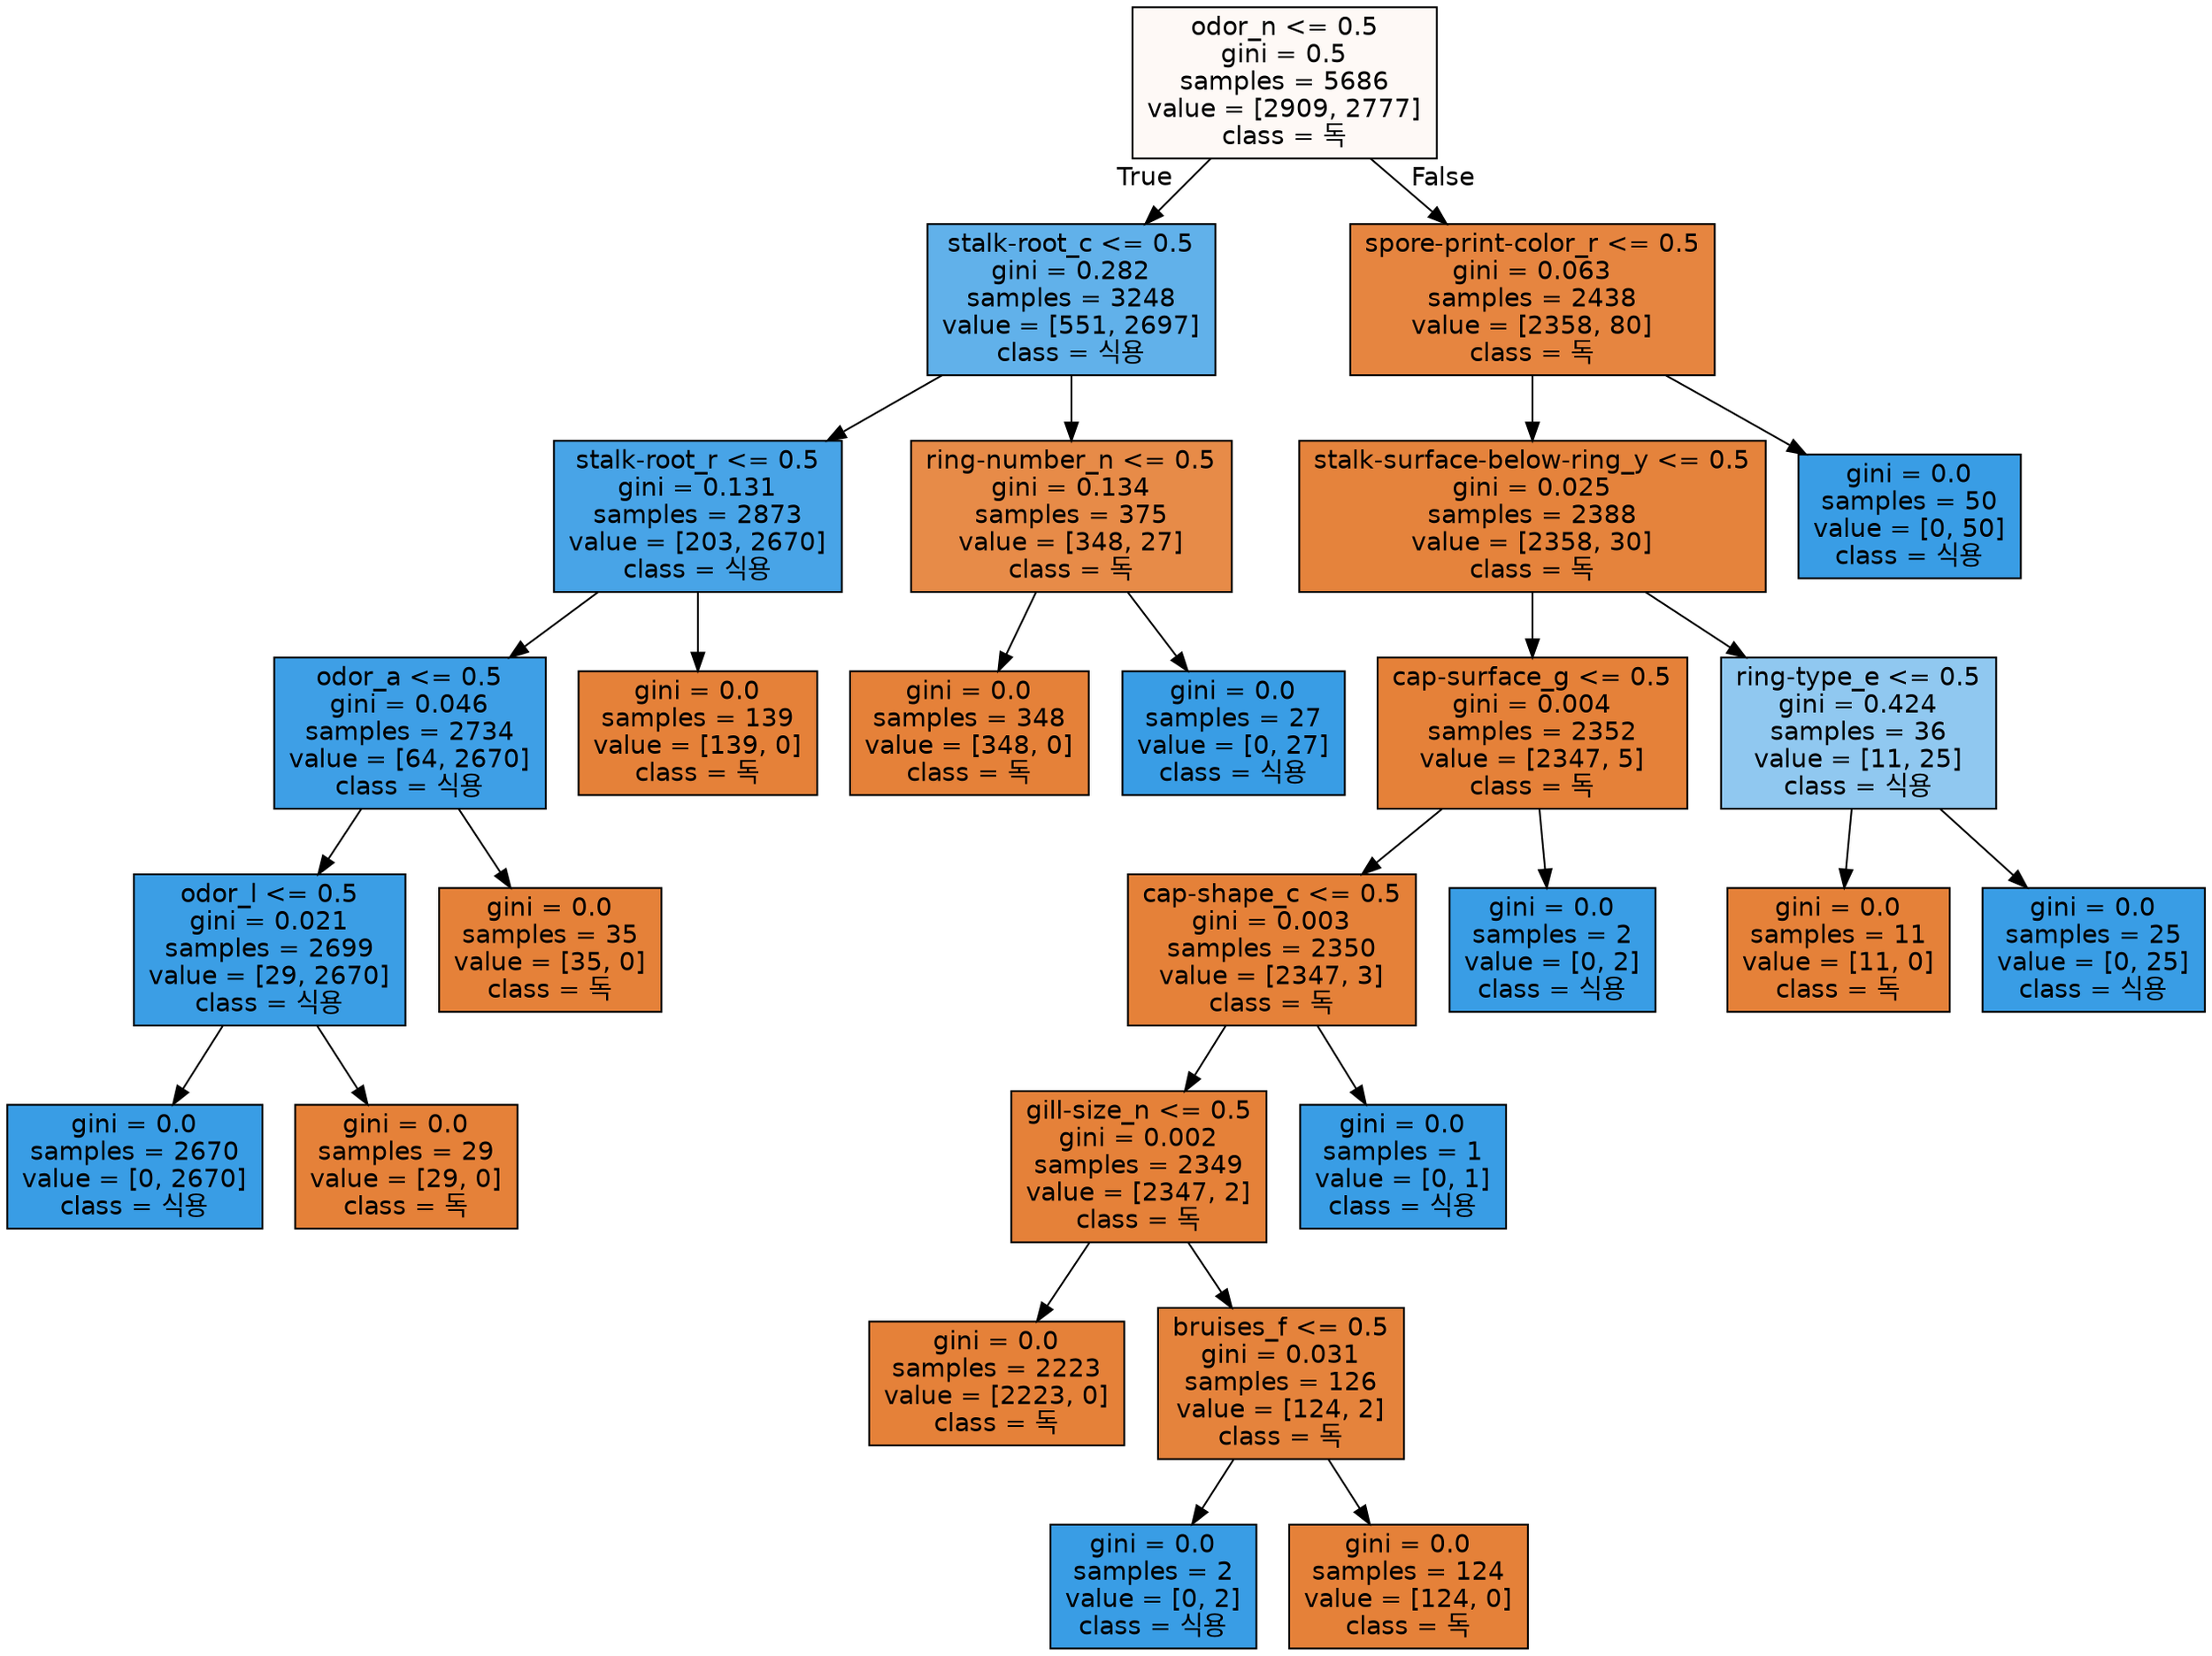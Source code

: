 digraph Tree {
node [shape=box, style="filled", color="black", fontname="helvetica"] ;
edge [fontname="helvetica"] ;
0 [label="odor_n <= 0.5\ngini = 0.5\nsamples = 5686\nvalue = [2909, 2777]\nclass = 독", fillcolor="#fef9f6"] ;
1 [label="stalk-root_c <= 0.5\ngini = 0.282\nsamples = 3248\nvalue = [551, 2697]\nclass = 식용", fillcolor="#61b1ea"] ;
0 -> 1 [labeldistance=2.5, labelangle=45, headlabel="True"] ;
2 [label="stalk-root_r <= 0.5\ngini = 0.131\nsamples = 2873\nvalue = [203, 2670]\nclass = 식용", fillcolor="#48a4e7"] ;
1 -> 2 ;
3 [label="odor_a <= 0.5\ngini = 0.046\nsamples = 2734\nvalue = [64, 2670]\nclass = 식용", fillcolor="#3e9fe6"] ;
2 -> 3 ;
4 [label="odor_l <= 0.5\ngini = 0.021\nsamples = 2699\nvalue = [29, 2670]\nclass = 식용", fillcolor="#3b9ee5"] ;
3 -> 4 ;
5 [label="gini = 0.0\nsamples = 2670\nvalue = [0, 2670]\nclass = 식용", fillcolor="#399de5"] ;
4 -> 5 ;
6 [label="gini = 0.0\nsamples = 29\nvalue = [29, 0]\nclass = 독", fillcolor="#e58139"] ;
4 -> 6 ;
7 [label="gini = 0.0\nsamples = 35\nvalue = [35, 0]\nclass = 독", fillcolor="#e58139"] ;
3 -> 7 ;
8 [label="gini = 0.0\nsamples = 139\nvalue = [139, 0]\nclass = 독", fillcolor="#e58139"] ;
2 -> 8 ;
9 [label="ring-number_n <= 0.5\ngini = 0.134\nsamples = 375\nvalue = [348, 27]\nclass = 독", fillcolor="#e78b48"] ;
1 -> 9 ;
10 [label="gini = 0.0\nsamples = 348\nvalue = [348, 0]\nclass = 독", fillcolor="#e58139"] ;
9 -> 10 ;
11 [label="gini = 0.0\nsamples = 27\nvalue = [0, 27]\nclass = 식용", fillcolor="#399de5"] ;
9 -> 11 ;
12 [label="spore-print-color_r <= 0.5\ngini = 0.063\nsamples = 2438\nvalue = [2358, 80]\nclass = 독", fillcolor="#e68540"] ;
0 -> 12 [labeldistance=2.5, labelangle=-45, headlabel="False"] ;
13 [label="stalk-surface-below-ring_y <= 0.5\ngini = 0.025\nsamples = 2388\nvalue = [2358, 30]\nclass = 독", fillcolor="#e5833c"] ;
12 -> 13 ;
14 [label="cap-surface_g <= 0.5\ngini = 0.004\nsamples = 2352\nvalue = [2347, 5]\nclass = 독", fillcolor="#e58139"] ;
13 -> 14 ;
15 [label="cap-shape_c <= 0.5\ngini = 0.003\nsamples = 2350\nvalue = [2347, 3]\nclass = 독", fillcolor="#e58139"] ;
14 -> 15 ;
16 [label="gill-size_n <= 0.5\ngini = 0.002\nsamples = 2349\nvalue = [2347, 2]\nclass = 독", fillcolor="#e58139"] ;
15 -> 16 ;
17 [label="gini = 0.0\nsamples = 2223\nvalue = [2223, 0]\nclass = 독", fillcolor="#e58139"] ;
16 -> 17 ;
18 [label="bruises_f <= 0.5\ngini = 0.031\nsamples = 126\nvalue = [124, 2]\nclass = 독", fillcolor="#e5833c"] ;
16 -> 18 ;
19 [label="gini = 0.0\nsamples = 2\nvalue = [0, 2]\nclass = 식용", fillcolor="#399de5"] ;
18 -> 19 ;
20 [label="gini = 0.0\nsamples = 124\nvalue = [124, 0]\nclass = 독", fillcolor="#e58139"] ;
18 -> 20 ;
21 [label="gini = 0.0\nsamples = 1\nvalue = [0, 1]\nclass = 식용", fillcolor="#399de5"] ;
15 -> 21 ;
22 [label="gini = 0.0\nsamples = 2\nvalue = [0, 2]\nclass = 식용", fillcolor="#399de5"] ;
14 -> 22 ;
23 [label="ring-type_e <= 0.5\ngini = 0.424\nsamples = 36\nvalue = [11, 25]\nclass = 식용", fillcolor="#90c8f0"] ;
13 -> 23 ;
24 [label="gini = 0.0\nsamples = 11\nvalue = [11, 0]\nclass = 독", fillcolor="#e58139"] ;
23 -> 24 ;
25 [label="gini = 0.0\nsamples = 25\nvalue = [0, 25]\nclass = 식용", fillcolor="#399de5"] ;
23 -> 25 ;
26 [label="gini = 0.0\nsamples = 50\nvalue = [0, 50]\nclass = 식용", fillcolor="#399de5"] ;
12 -> 26 ;
}